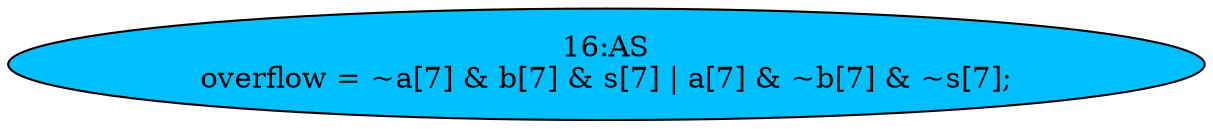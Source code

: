 strict digraph "" {
	node [label="\N"];
	"16:AS"	[ast="<pyverilog.vparser.ast.Assign object at 0x7efd572a1410>",
		def_var="['overflow']",
		fillcolor=deepskyblue,
		label="16:AS
overflow = ~a[7] & b[7] & s[7] | a[7] & ~b[7] & ~s[7];",
		statements="[]",
		style=filled,
		typ=Assign,
		use_var="['a', 'b', 's', 'a', 'b', 's']"];
}
